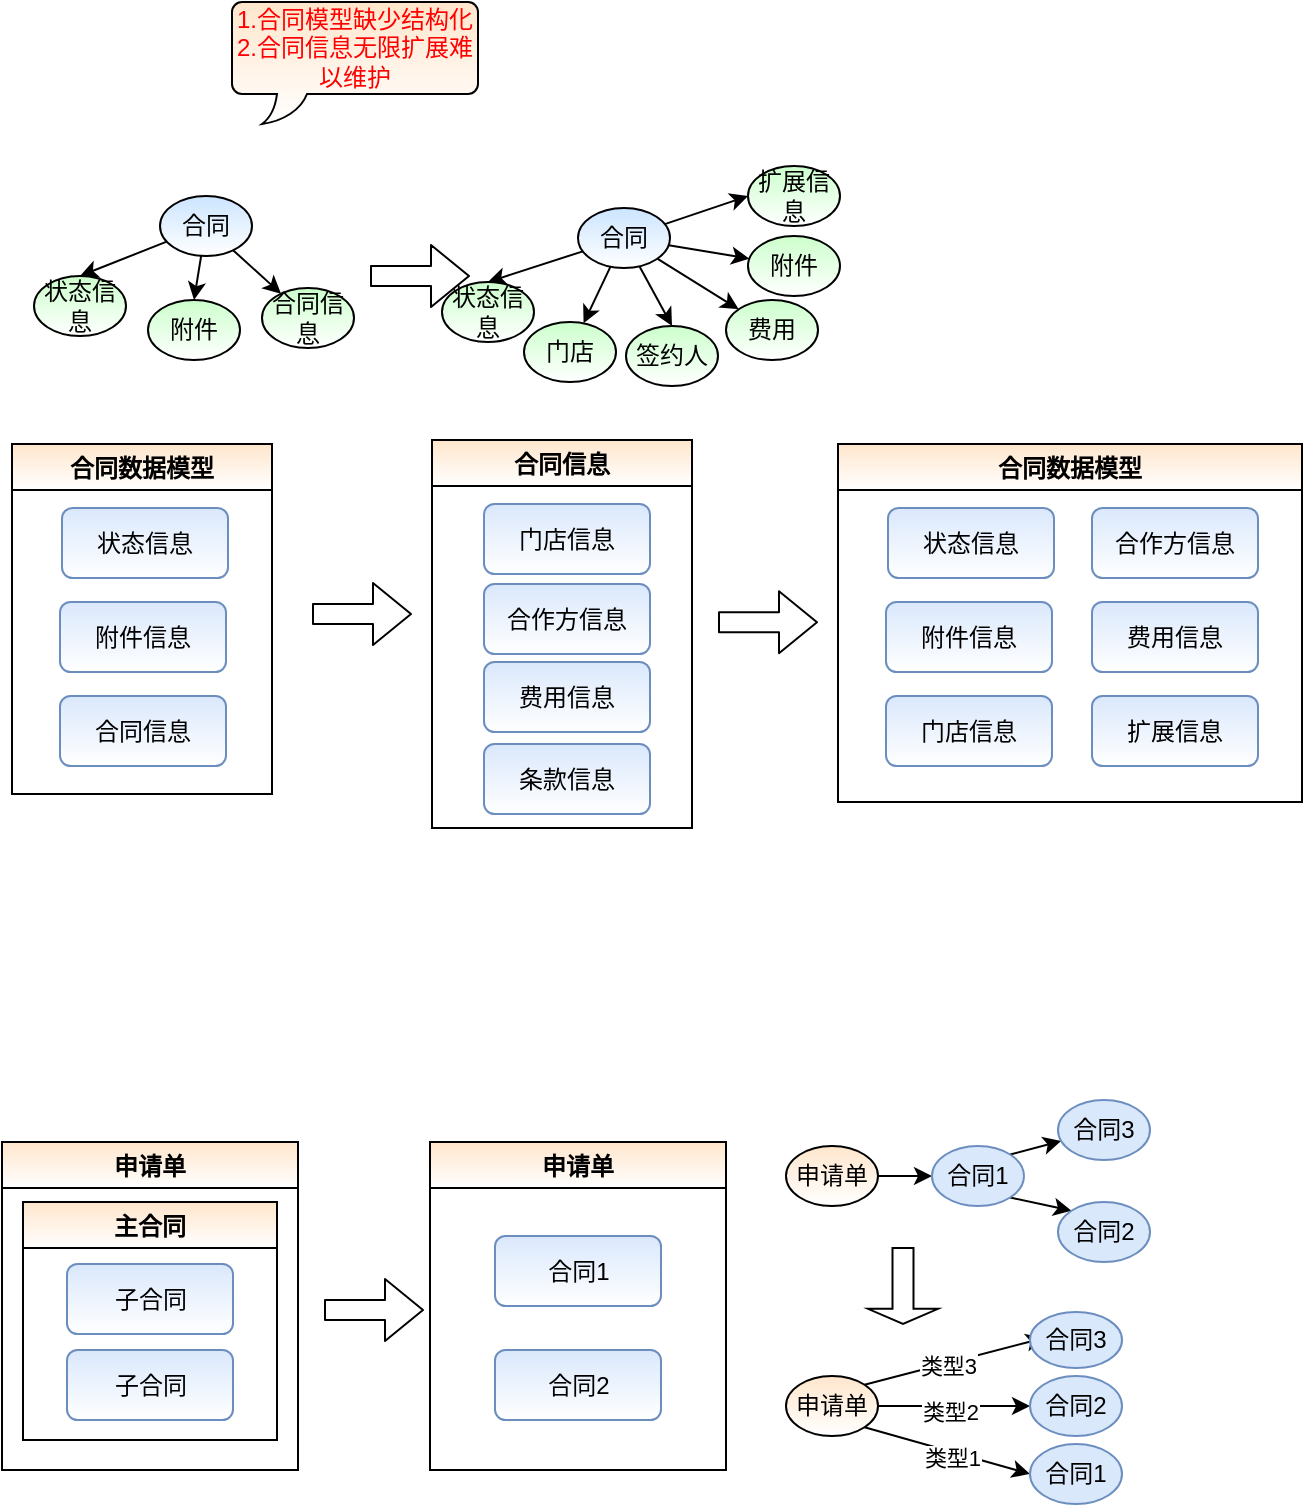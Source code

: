 <mxfile version="14.9.0" type="github">
  <diagram id="xIo5spqxZ8hdb8mrbeaG" name="第 1 页">
    <mxGraphModel dx="1426" dy="794" grid="0" gridSize="10" guides="1" tooltips="1" connect="1" arrows="1" fold="1" page="1" pageScale="1" pageWidth="827" pageHeight="1169" background="none" math="0" shadow="0">
      <root>
        <mxCell id="0" />
        <mxCell id="1" parent="0" />
        <mxCell id="GX0nno0YXKVsJIz3gr2--8" style="rounded=0;orthogonalLoop=1;jettySize=auto;html=1;entryX=0.5;entryY=0;entryDx=0;entryDy=0;" edge="1" parent="1" source="GX0nno0YXKVsJIz3gr2--1" target="GX0nno0YXKVsJIz3gr2--4">
          <mxGeometry relative="1" as="geometry" />
        </mxCell>
        <mxCell id="GX0nno0YXKVsJIz3gr2--64" style="edgeStyle=none;rounded=0;orthogonalLoop=1;jettySize=auto;html=1;entryX=0.5;entryY=0;entryDx=0;entryDy=0;" edge="1" parent="1" source="GX0nno0YXKVsJIz3gr2--1" target="GX0nno0YXKVsJIz3gr2--31">
          <mxGeometry relative="1" as="geometry" />
        </mxCell>
        <mxCell id="GX0nno0YXKVsJIz3gr2--65" style="edgeStyle=none;rounded=0;orthogonalLoop=1;jettySize=auto;html=1;" edge="1" parent="1" source="GX0nno0YXKVsJIz3gr2--1" target="GX0nno0YXKVsJIz3gr2--5">
          <mxGeometry relative="1" as="geometry" />
        </mxCell>
        <mxCell id="GX0nno0YXKVsJIz3gr2--1" value="合同" style="ellipse;whiteSpace=wrap;html=1;gradientColor=#ffffff;fillColor=#CCE5FF;" vertex="1" parent="1">
          <mxGeometry x="131" y="104" width="46" height="30" as="geometry" />
        </mxCell>
        <mxCell id="GX0nno0YXKVsJIz3gr2--4" value="状态信息" style="ellipse;whiteSpace=wrap;html=1;gradientColor=#ffffff;fillColor=#CCFFCC;" vertex="1" parent="1">
          <mxGeometry x="68" y="144" width="46" height="30" as="geometry" />
        </mxCell>
        <mxCell id="GX0nno0YXKVsJIz3gr2--5" value="合同信息" style="ellipse;whiteSpace=wrap;html=1;gradientColor=#ffffff;fillColor=#CCFFCC;" vertex="1" parent="1">
          <mxGeometry x="182" y="150" width="46" height="30" as="geometry" />
        </mxCell>
        <mxCell id="GX0nno0YXKVsJIz3gr2--10" style="rounded=0;orthogonalLoop=1;jettySize=auto;html=1;entryX=0.5;entryY=0;entryDx=0;entryDy=0;" edge="1" parent="1" source="GX0nno0YXKVsJIz3gr2--12" target="GX0nno0YXKVsJIz3gr2--13">
          <mxGeometry relative="1" as="geometry" />
        </mxCell>
        <mxCell id="GX0nno0YXKVsJIz3gr2--18" style="edgeStyle=none;rounded=0;orthogonalLoop=1;jettySize=auto;html=1;" edge="1" parent="1" source="GX0nno0YXKVsJIz3gr2--12" target="GX0nno0YXKVsJIz3gr2--15">
          <mxGeometry relative="1" as="geometry" />
        </mxCell>
        <mxCell id="GX0nno0YXKVsJIz3gr2--19" style="edgeStyle=none;rounded=0;orthogonalLoop=1;jettySize=auto;html=1;entryX=0.5;entryY=0;entryDx=0;entryDy=0;" edge="1" parent="1" source="GX0nno0YXKVsJIz3gr2--12" target="GX0nno0YXKVsJIz3gr2--16">
          <mxGeometry relative="1" as="geometry" />
        </mxCell>
        <mxCell id="GX0nno0YXKVsJIz3gr2--20" style="edgeStyle=none;rounded=0;orthogonalLoop=1;jettySize=auto;html=1;" edge="1" parent="1" source="GX0nno0YXKVsJIz3gr2--12" target="GX0nno0YXKVsJIz3gr2--17">
          <mxGeometry relative="1" as="geometry" />
        </mxCell>
        <mxCell id="GX0nno0YXKVsJIz3gr2--21" style="edgeStyle=none;rounded=0;orthogonalLoop=1;jettySize=auto;html=1;entryX=0;entryY=0.5;entryDx=0;entryDy=0;" edge="1" parent="1" source="GX0nno0YXKVsJIz3gr2--12" target="GX0nno0YXKVsJIz3gr2--14">
          <mxGeometry relative="1" as="geometry" />
        </mxCell>
        <mxCell id="GX0nno0YXKVsJIz3gr2--23" value="" style="edgeStyle=none;rounded=0;orthogonalLoop=1;jettySize=auto;html=1;" edge="1" parent="1" source="GX0nno0YXKVsJIz3gr2--12" target="GX0nno0YXKVsJIz3gr2--22">
          <mxGeometry relative="1" as="geometry" />
        </mxCell>
        <mxCell id="GX0nno0YXKVsJIz3gr2--12" value="合同" style="ellipse;whiteSpace=wrap;html=1;gradientColor=#ffffff;fillColor=#CCE5FF;" vertex="1" parent="1">
          <mxGeometry x="340" y="110" width="46" height="30" as="geometry" />
        </mxCell>
        <mxCell id="GX0nno0YXKVsJIz3gr2--13" value="状态信息" style="ellipse;whiteSpace=wrap;html=1;gradientColor=#ffffff;fillColor=#CCFFCC;" vertex="1" parent="1">
          <mxGeometry x="272" y="147" width="46" height="30" as="geometry" />
        </mxCell>
        <mxCell id="GX0nno0YXKVsJIz3gr2--14" value="扩展信息" style="ellipse;whiteSpace=wrap;html=1;gradientColor=#ffffff;fillColor=#CCFFCC;" vertex="1" parent="1">
          <mxGeometry x="425" y="89" width="46" height="30" as="geometry" />
        </mxCell>
        <mxCell id="GX0nno0YXKVsJIz3gr2--15" value="门店" style="ellipse;whiteSpace=wrap;html=1;gradientColor=#ffffff;fillColor=#CCFFCC;" vertex="1" parent="1">
          <mxGeometry x="313" y="167" width="46" height="30" as="geometry" />
        </mxCell>
        <mxCell id="GX0nno0YXKVsJIz3gr2--16" value="签约人" style="ellipse;whiteSpace=wrap;html=1;gradientColor=#ffffff;fillColor=#CCFFCC;" vertex="1" parent="1">
          <mxGeometry x="364" y="169" width="46" height="30" as="geometry" />
        </mxCell>
        <mxCell id="GX0nno0YXKVsJIz3gr2--17" value="费用" style="ellipse;whiteSpace=wrap;html=1;gradientColor=#ffffff;fillColor=#CCFFCC;" vertex="1" parent="1">
          <mxGeometry x="414" y="156" width="46" height="30" as="geometry" />
        </mxCell>
        <mxCell id="GX0nno0YXKVsJIz3gr2--22" value="附件" style="ellipse;whiteSpace=wrap;html=1;gradientColor=#ffffff;fillColor=#CCFFCC;" vertex="1" parent="1">
          <mxGeometry x="425" y="124" width="46" height="30" as="geometry" />
        </mxCell>
        <mxCell id="GX0nno0YXKVsJIz3gr2--24" value="" style="shape=flexArrow;endArrow=classic;html=1;" edge="1" parent="1">
          <mxGeometry width="50" height="50" relative="1" as="geometry">
            <mxPoint x="410" y="317.08" as="sourcePoint" />
            <mxPoint x="460" y="317.08" as="targetPoint" />
          </mxGeometry>
        </mxCell>
        <mxCell id="GX0nno0YXKVsJIz3gr2--31" value="附件" style="ellipse;whiteSpace=wrap;html=1;gradientColor=#ffffff;fillColor=#CCFFCC;" vertex="1" parent="1">
          <mxGeometry x="125" y="156" width="46" height="30" as="geometry" />
        </mxCell>
        <mxCell id="GX0nno0YXKVsJIz3gr2--53" style="edgeStyle=none;rounded=0;orthogonalLoop=1;jettySize=auto;html=1;exitX=1;exitY=0;exitDx=0;exitDy=0;" edge="1" parent="1" target="GX0nno0YXKVsJIz3gr2--50">
          <mxGeometry relative="1" as="geometry">
            <mxPoint x="556.084" y="583.277" as="sourcePoint" />
          </mxGeometry>
        </mxCell>
        <mxCell id="GX0nno0YXKVsJIz3gr2--54" style="edgeStyle=none;rounded=0;orthogonalLoop=1;jettySize=auto;html=1;exitX=1;exitY=1;exitDx=0;exitDy=0;entryX=0;entryY=0;entryDx=0;entryDy=0;" edge="1" parent="1" target="GX0nno0YXKVsJIz3gr2--46">
          <mxGeometry relative="1" as="geometry">
            <mxPoint x="556.084" y="604.723" as="sourcePoint" />
          </mxGeometry>
        </mxCell>
        <mxCell id="GX0nno0YXKVsJIz3gr2--43" style="edgeStyle=none;rounded=0;orthogonalLoop=1;jettySize=auto;html=1;exitX=1;exitY=0.5;exitDx=0;exitDy=0;" edge="1" parent="1" source="GX0nno0YXKVsJIz3gr2--42">
          <mxGeometry relative="1" as="geometry">
            <mxPoint x="517.0" y="594.0" as="targetPoint" />
          </mxGeometry>
        </mxCell>
        <mxCell id="GX0nno0YXKVsJIz3gr2--42" value="申请单" style="ellipse;whiteSpace=wrap;html=1;gradientColor=#ffffff;fillColor=#FFE6CC;" vertex="1" parent="1">
          <mxGeometry x="444" y="579" width="46" height="30" as="geometry" />
        </mxCell>
        <mxCell id="GX0nno0YXKVsJIz3gr2--46" value="合同2" style="ellipse;whiteSpace=wrap;html=1;fillColor=#dae8fc;strokeColor=#6c8ebf;" vertex="1" parent="1">
          <mxGeometry x="580" y="607" width="46" height="30" as="geometry" />
        </mxCell>
        <mxCell id="GX0nno0YXKVsJIz3gr2--50" value="合同3" style="ellipse;whiteSpace=wrap;html=1;fillColor=#dae8fc;strokeColor=#6c8ebf;" vertex="1" parent="1">
          <mxGeometry x="580" y="556" width="46" height="30" as="geometry" />
        </mxCell>
        <mxCell id="GX0nno0YXKVsJIz3gr2--52" style="edgeStyle=none;rounded=0;orthogonalLoop=1;jettySize=auto;html=1;exitX=0.5;exitY=1;exitDx=0;exitDy=0;" edge="1" parent="1" source="GX0nno0YXKVsJIz3gr2--50" target="GX0nno0YXKVsJIz3gr2--50">
          <mxGeometry relative="1" as="geometry" />
        </mxCell>
        <mxCell id="GX0nno0YXKVsJIz3gr2--62" style="edgeStyle=none;rounded=0;orthogonalLoop=1;jettySize=auto;html=1;exitX=1;exitY=0.5;exitDx=0;exitDy=0;entryX=0;entryY=0.5;entryDx=0;entryDy=0;" edge="1" parent="1" source="GX0nno0YXKVsJIz3gr2--56" target="GX0nno0YXKVsJIz3gr2--61">
          <mxGeometry relative="1" as="geometry" />
        </mxCell>
        <mxCell id="GX0nno0YXKVsJIz3gr2--138" value="类型2" style="edgeLabel;html=1;align=center;verticalAlign=middle;resizable=0;points=[];" vertex="1" connectable="0" parent="GX0nno0YXKVsJIz3gr2--62">
          <mxGeometry x="-0.048" y="-3" relative="1" as="geometry">
            <mxPoint as="offset" />
          </mxGeometry>
        </mxCell>
        <mxCell id="GX0nno0YXKVsJIz3gr2--140" style="edgeStyle=none;rounded=0;orthogonalLoop=1;jettySize=auto;html=1;exitX=1;exitY=0;exitDx=0;exitDy=0;entryX=0.152;entryY=0.464;entryDx=0;entryDy=0;entryPerimeter=0;" edge="1" parent="1" source="GX0nno0YXKVsJIz3gr2--56" target="GX0nno0YXKVsJIz3gr2--58">
          <mxGeometry relative="1" as="geometry" />
        </mxCell>
        <mxCell id="GX0nno0YXKVsJIz3gr2--142" value="类型3" style="edgeLabel;html=1;align=center;verticalAlign=middle;resizable=0;points=[];" vertex="1" connectable="0" parent="GX0nno0YXKVsJIz3gr2--140">
          <mxGeometry x="-0.078" y="-1" relative="1" as="geometry">
            <mxPoint as="offset" />
          </mxGeometry>
        </mxCell>
        <mxCell id="GX0nno0YXKVsJIz3gr2--141" style="edgeStyle=none;rounded=0;orthogonalLoop=1;jettySize=auto;html=1;exitX=1;exitY=1;exitDx=0;exitDy=0;entryX=0;entryY=0.5;entryDx=0;entryDy=0;" edge="1" parent="1" source="GX0nno0YXKVsJIz3gr2--56" target="GX0nno0YXKVsJIz3gr2--60">
          <mxGeometry relative="1" as="geometry" />
        </mxCell>
        <mxCell id="GX0nno0YXKVsJIz3gr2--144" value="类型1" style="edgeLabel;html=1;align=center;verticalAlign=middle;resizable=0;points=[];" vertex="1" connectable="0" parent="GX0nno0YXKVsJIz3gr2--141">
          <mxGeometry x="0.076" y="-3" relative="1" as="geometry">
            <mxPoint as="offset" />
          </mxGeometry>
        </mxCell>
        <mxCell id="GX0nno0YXKVsJIz3gr2--56" value="申请单" style="ellipse;whiteSpace=wrap;html=1;gradientColor=#ffffff;fillColor=#FFE6CC;" vertex="1" parent="1">
          <mxGeometry x="444" y="694" width="46" height="30" as="geometry" />
        </mxCell>
        <mxCell id="GX0nno0YXKVsJIz3gr2--58" value="合同3" style="ellipse;whiteSpace=wrap;html=1;fillColor=#dae8fc;strokeColor=#6c8ebf;" vertex="1" parent="1">
          <mxGeometry x="566" y="662" width="46" height="28" as="geometry" />
        </mxCell>
        <mxCell id="GX0nno0YXKVsJIz3gr2--59" value="合同1" style="ellipse;whiteSpace=wrap;html=1;fillColor=#dae8fc;strokeColor=#6c8ebf;" vertex="1" parent="1">
          <mxGeometry x="517" y="579" width="46" height="30" as="geometry" />
        </mxCell>
        <mxCell id="GX0nno0YXKVsJIz3gr2--60" value="合同1" style="ellipse;whiteSpace=wrap;html=1;fillColor=#dae8fc;strokeColor=#6c8ebf;" vertex="1" parent="1">
          <mxGeometry x="566" y="728" width="46" height="30" as="geometry" />
        </mxCell>
        <mxCell id="GX0nno0YXKVsJIz3gr2--61" value="合同2" style="ellipse;whiteSpace=wrap;html=1;fillColor=#dae8fc;strokeColor=#6c8ebf;" vertex="1" parent="1">
          <mxGeometry x="566" y="694" width="46" height="30" as="geometry" />
        </mxCell>
        <mxCell id="GX0nno0YXKVsJIz3gr2--67" value="&lt;span style=&quot;color: rgb(255 , 0 , 0)&quot;&gt;1.合同模型缺少结构化&lt;/span&gt;&lt;br style=&quot;color: rgb(255 , 0 , 0)&quot;&gt;&lt;span style=&quot;color: rgb(255 , 0 , 0)&quot;&gt;2.合同信息无限扩展&lt;/span&gt;&lt;span style=&quot;color: rgb(255 , 0 , 0)&quot;&gt;难以维护&lt;/span&gt;" style="whiteSpace=wrap;html=1;shape=mxgraph.basic.roundRectCallout;dx=30;dy=15;size=5;boundedLbl=1;strokeColor=#000000;fillColor=#FFE6CC;gradientColor=#ffffff;" vertex="1" parent="1">
          <mxGeometry x="167" y="7" width="123" height="61" as="geometry" />
        </mxCell>
        <mxCell id="GX0nno0YXKVsJIz3gr2--69" value="合同数据模型" style="swimlane;strokeColor=#000000;fillColor=#FFE6CC;gradientColor=#ffffff;" vertex="1" parent="1">
          <mxGeometry x="57" y="228" width="130" height="175" as="geometry" />
        </mxCell>
        <mxCell id="GX0nno0YXKVsJIz3gr2--82" value="状态信息" style="rounded=1;whiteSpace=wrap;html=1;strokeColor=#6c8ebf;fillColor=#dae8fc;gradientColor=#ffffff;" vertex="1" parent="GX0nno0YXKVsJIz3gr2--69">
          <mxGeometry x="25" y="32" width="83" height="35" as="geometry" />
        </mxCell>
        <mxCell id="GX0nno0YXKVsJIz3gr2--83" value="附件信息" style="rounded=1;whiteSpace=wrap;html=1;strokeColor=#6c8ebf;fillColor=#dae8fc;gradientColor=#ffffff;" vertex="1" parent="GX0nno0YXKVsJIz3gr2--69">
          <mxGeometry x="24" y="79" width="83" height="35" as="geometry" />
        </mxCell>
        <mxCell id="GX0nno0YXKVsJIz3gr2--84" value="合同信息" style="rounded=1;whiteSpace=wrap;html=1;strokeColor=#6c8ebf;fillColor=#dae8fc;gradientColor=#ffffff;" vertex="1" parent="GX0nno0YXKVsJIz3gr2--69">
          <mxGeometry x="24" y="126" width="83" height="35" as="geometry" />
        </mxCell>
        <mxCell id="GX0nno0YXKVsJIz3gr2--85" value="合同数据模型" style="swimlane;strokeColor=#000000;fillColor=#FFE6CC;gradientColor=#ffffff;" vertex="1" parent="1">
          <mxGeometry x="470" y="228" width="232" height="179" as="geometry" />
        </mxCell>
        <mxCell id="GX0nno0YXKVsJIz3gr2--86" value="状态信息" style="rounded=1;whiteSpace=wrap;html=1;strokeColor=#6c8ebf;fillColor=#dae8fc;gradientColor=#ffffff;" vertex="1" parent="GX0nno0YXKVsJIz3gr2--85">
          <mxGeometry x="25" y="32" width="83" height="35" as="geometry" />
        </mxCell>
        <mxCell id="GX0nno0YXKVsJIz3gr2--87" value="附件信息" style="rounded=1;whiteSpace=wrap;html=1;strokeColor=#6c8ebf;fillColor=#dae8fc;gradientColor=#ffffff;" vertex="1" parent="GX0nno0YXKVsJIz3gr2--85">
          <mxGeometry x="24" y="79" width="83" height="35" as="geometry" />
        </mxCell>
        <mxCell id="GX0nno0YXKVsJIz3gr2--88" value="门店信息" style="rounded=1;whiteSpace=wrap;html=1;strokeColor=#6c8ebf;fillColor=#dae8fc;gradientColor=#ffffff;" vertex="1" parent="GX0nno0YXKVsJIz3gr2--85">
          <mxGeometry x="24" y="126" width="83" height="35" as="geometry" />
        </mxCell>
        <mxCell id="GX0nno0YXKVsJIz3gr2--89" value="合作方信息" style="rounded=1;whiteSpace=wrap;html=1;strokeColor=#6c8ebf;fillColor=#dae8fc;gradientColor=#ffffff;" vertex="1" parent="GX0nno0YXKVsJIz3gr2--85">
          <mxGeometry x="127" y="32" width="83" height="35" as="geometry" />
        </mxCell>
        <mxCell id="GX0nno0YXKVsJIz3gr2--90" value="费用信息" style="rounded=1;whiteSpace=wrap;html=1;strokeColor=#6c8ebf;fillColor=#dae8fc;gradientColor=#ffffff;" vertex="1" parent="GX0nno0YXKVsJIz3gr2--85">
          <mxGeometry x="127" y="79" width="83" height="35" as="geometry" />
        </mxCell>
        <mxCell id="GX0nno0YXKVsJIz3gr2--91" value="扩展信息" style="rounded=1;whiteSpace=wrap;html=1;strokeColor=#6c8ebf;fillColor=#dae8fc;gradientColor=#ffffff;" vertex="1" parent="GX0nno0YXKVsJIz3gr2--85">
          <mxGeometry x="127" y="126" width="83" height="35" as="geometry" />
        </mxCell>
        <mxCell id="GX0nno0YXKVsJIz3gr2--92" value="" style="shape=flexArrow;endArrow=classic;html=1;" edge="1" parent="1">
          <mxGeometry width="50" height="50" relative="1" as="geometry">
            <mxPoint x="236" y="144" as="sourcePoint" />
            <mxPoint x="286" y="144" as="targetPoint" />
          </mxGeometry>
        </mxCell>
        <mxCell id="GX0nno0YXKVsJIz3gr2--93" value="合同信息" style="swimlane;strokeColor=#000000;fillColor=#FFE6CC;gradientColor=#ffffff;" vertex="1" parent="1">
          <mxGeometry x="267" y="226" width="130" height="194" as="geometry" />
        </mxCell>
        <mxCell id="GX0nno0YXKVsJIz3gr2--97" value="门店信息" style="rounded=1;whiteSpace=wrap;html=1;strokeColor=#6c8ebf;fillColor=#dae8fc;gradientColor=#ffffff;" vertex="1" parent="GX0nno0YXKVsJIz3gr2--93">
          <mxGeometry x="26" y="32" width="83" height="35" as="geometry" />
        </mxCell>
        <mxCell id="GX0nno0YXKVsJIz3gr2--98" value="合作方信息" style="rounded=1;whiteSpace=wrap;html=1;strokeColor=#6c8ebf;fillColor=#dae8fc;gradientColor=#ffffff;" vertex="1" parent="GX0nno0YXKVsJIz3gr2--93">
          <mxGeometry x="26" y="72" width="83" height="35" as="geometry" />
        </mxCell>
        <mxCell id="GX0nno0YXKVsJIz3gr2--99" value="费用信息" style="rounded=1;whiteSpace=wrap;html=1;strokeColor=#6c8ebf;fillColor=#dae8fc;gradientColor=#ffffff;" vertex="1" parent="GX0nno0YXKVsJIz3gr2--93">
          <mxGeometry x="26" y="111" width="83" height="35" as="geometry" />
        </mxCell>
        <mxCell id="GX0nno0YXKVsJIz3gr2--100" value="条款信息" style="rounded=1;whiteSpace=wrap;html=1;strokeColor=#6c8ebf;fillColor=#dae8fc;gradientColor=#ffffff;" vertex="1" parent="GX0nno0YXKVsJIz3gr2--93">
          <mxGeometry x="26" y="152" width="83" height="35" as="geometry" />
        </mxCell>
        <mxCell id="GX0nno0YXKVsJIz3gr2--108" value="" style="shape=flexArrow;endArrow=classic;html=1;" edge="1" parent="1">
          <mxGeometry width="50" height="50" relative="1" as="geometry">
            <mxPoint x="207" y="313.0" as="sourcePoint" />
            <mxPoint x="257" y="313.0" as="targetPoint" />
          </mxGeometry>
        </mxCell>
        <mxCell id="GX0nno0YXKVsJIz3gr2--109" value="申请单" style="swimlane;strokeColor=#000000;fillColor=#FFE6CC;gradientColor=#ffffff;" vertex="1" parent="1">
          <mxGeometry x="52" y="577" width="148" height="164" as="geometry" />
        </mxCell>
        <mxCell id="GX0nno0YXKVsJIz3gr2--114" value="主合同" style="swimlane;strokeColor=#000000;fillColor=#FFE6CC;gradientColor=#ffffff;" vertex="1" parent="GX0nno0YXKVsJIz3gr2--109">
          <mxGeometry x="10.5" y="30" width="127" height="119" as="geometry" />
        </mxCell>
        <mxCell id="GX0nno0YXKVsJIz3gr2--118" value="子合同" style="rounded=1;whiteSpace=wrap;html=1;strokeColor=#6c8ebf;fillColor=#dae8fc;gradientColor=#ffffff;" vertex="1" parent="GX0nno0YXKVsJIz3gr2--114">
          <mxGeometry x="22" y="31" width="83" height="35" as="geometry" />
        </mxCell>
        <mxCell id="GX0nno0YXKVsJIz3gr2--119" value="子合同" style="rounded=1;whiteSpace=wrap;html=1;strokeColor=#6c8ebf;fillColor=#dae8fc;gradientColor=#ffffff;" vertex="1" parent="GX0nno0YXKVsJIz3gr2--114">
          <mxGeometry x="22" y="74" width="83" height="35" as="geometry" />
        </mxCell>
        <mxCell id="GX0nno0YXKVsJIz3gr2--120" value="申请单" style="swimlane;strokeColor=#000000;fillColor=#FFE6CC;gradientColor=#ffffff;" vertex="1" parent="1">
          <mxGeometry x="266" y="577" width="148" height="164" as="geometry" />
        </mxCell>
        <mxCell id="GX0nno0YXKVsJIz3gr2--128" value="合同1" style="rounded=1;whiteSpace=wrap;html=1;strokeColor=#6c8ebf;fillColor=#dae8fc;gradientColor=#ffffff;" vertex="1" parent="GX0nno0YXKVsJIz3gr2--120">
          <mxGeometry x="32.5" y="47" width="83" height="35" as="geometry" />
        </mxCell>
        <mxCell id="GX0nno0YXKVsJIz3gr2--129" value="合同2" style="rounded=1;whiteSpace=wrap;html=1;strokeColor=#6c8ebf;fillColor=#dae8fc;gradientColor=#ffffff;" vertex="1" parent="GX0nno0YXKVsJIz3gr2--120">
          <mxGeometry x="32.5" y="104" width="83" height="35" as="geometry" />
        </mxCell>
        <mxCell id="GX0nno0YXKVsJIz3gr2--132" value="" style="shape=flexArrow;endArrow=classic;html=1;" edge="1" parent="1">
          <mxGeometry width="50" height="50" relative="1" as="geometry">
            <mxPoint x="213" y="661" as="sourcePoint" />
            <mxPoint x="263" y="661" as="targetPoint" />
          </mxGeometry>
        </mxCell>
        <mxCell id="GX0nno0YXKVsJIz3gr2--133" style="edgeStyle=none;rounded=0;orthogonalLoop=1;jettySize=auto;html=1;exitX=0.75;exitY=0;exitDx=0;exitDy=0;" edge="1" parent="1" source="GX0nno0YXKVsJIz3gr2--109" target="GX0nno0YXKVsJIz3gr2--109">
          <mxGeometry relative="1" as="geometry" />
        </mxCell>
        <mxCell id="GX0nno0YXKVsJIz3gr2--135" value="" style="shape=singleArrow;direction=south;whiteSpace=wrap;html=1;strokeColor=#000000;gradientColor=#ffffff;fillColor=none;" vertex="1" parent="1">
          <mxGeometry x="485" y="630" width="35" height="38" as="geometry" />
        </mxCell>
      </root>
    </mxGraphModel>
  </diagram>
</mxfile>

